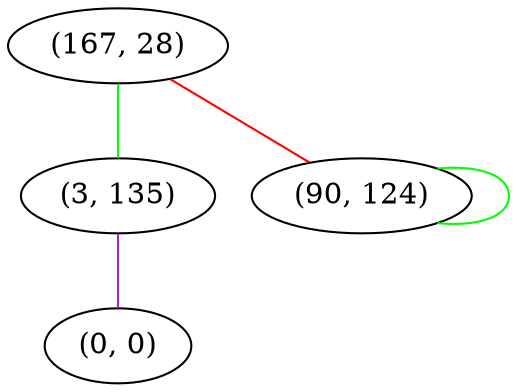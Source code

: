 graph "" {
"(167, 28)";
"(3, 135)";
"(0, 0)";
"(90, 124)";
"(167, 28)" -- "(3, 135)"  [color=green, key=0, weight=2];
"(167, 28)" -- "(90, 124)"  [color=red, key=0, weight=1];
"(3, 135)" -- "(0, 0)"  [color=purple, key=0, weight=4];
"(90, 124)" -- "(90, 124)"  [color=green, key=0, weight=2];
}
